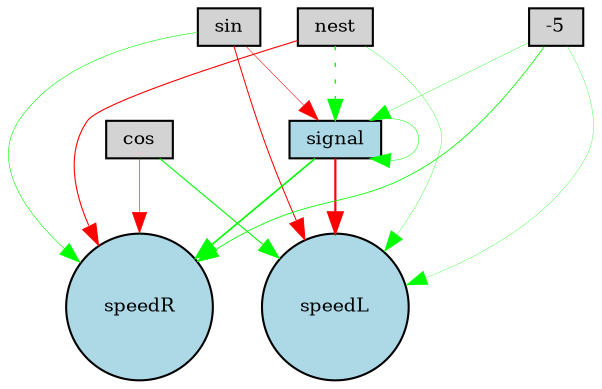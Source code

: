 digraph {
	node [fontsize=9 height=0.2 shape=circle width=0.2]
	cos [fillcolor=lightgray shape=box style=filled]
	sin [fillcolor=lightgray shape=box style=filled]
	nest [fillcolor=lightgray shape=box style=filled]
	signal [fillcolor=lightgray shape=box style=filled]
	-5 [fillcolor=lightgray shape=box style=filled]
	speedL [fillcolor=lightblue style=filled]
	speedR [fillcolor=lightblue style=filled]
	signal [fillcolor=lightblue style=filled]
	-5 -> speedL [color=green penwidth=0.15484444612968856 style=solid]
	sin -> speedR [color=green penwidth=0.28218649944972685 style=solid]
	-5 -> speedR [color=green penwidth=0.3982955789488274 style=solid]
	cos -> speedL [color=green penwidth=0.5250636819642777 style=solid]
	nest -> speedR [color=red penwidth=0.5273306012016745 style=solid]
	sin -> signal [color=red penwidth=0.2650919852991005 style=solid]
	cos -> speedR [color=red penwidth=0.27633385234856844 style=solid]
	nest -> speedL [color=green penwidth=0.16396125892433167 style=solid]
	signal -> signal [color=green penwidth=0.23906324569098278 style=solid]
	nest -> signal [color=green penwidth=0.6777254780386756 style=dotted]
	signal -> speedL [color=red penwidth=1.0505588361391995 style=solid]
	signal -> speedR [color=green penwidth=0.793232803708104 style=solid]
	-5 -> signal [color=green penwidth=0.17720309940592527 style=solid]
	sin -> speedL [color=red penwidth=0.49233271438220383 style=solid]
}
